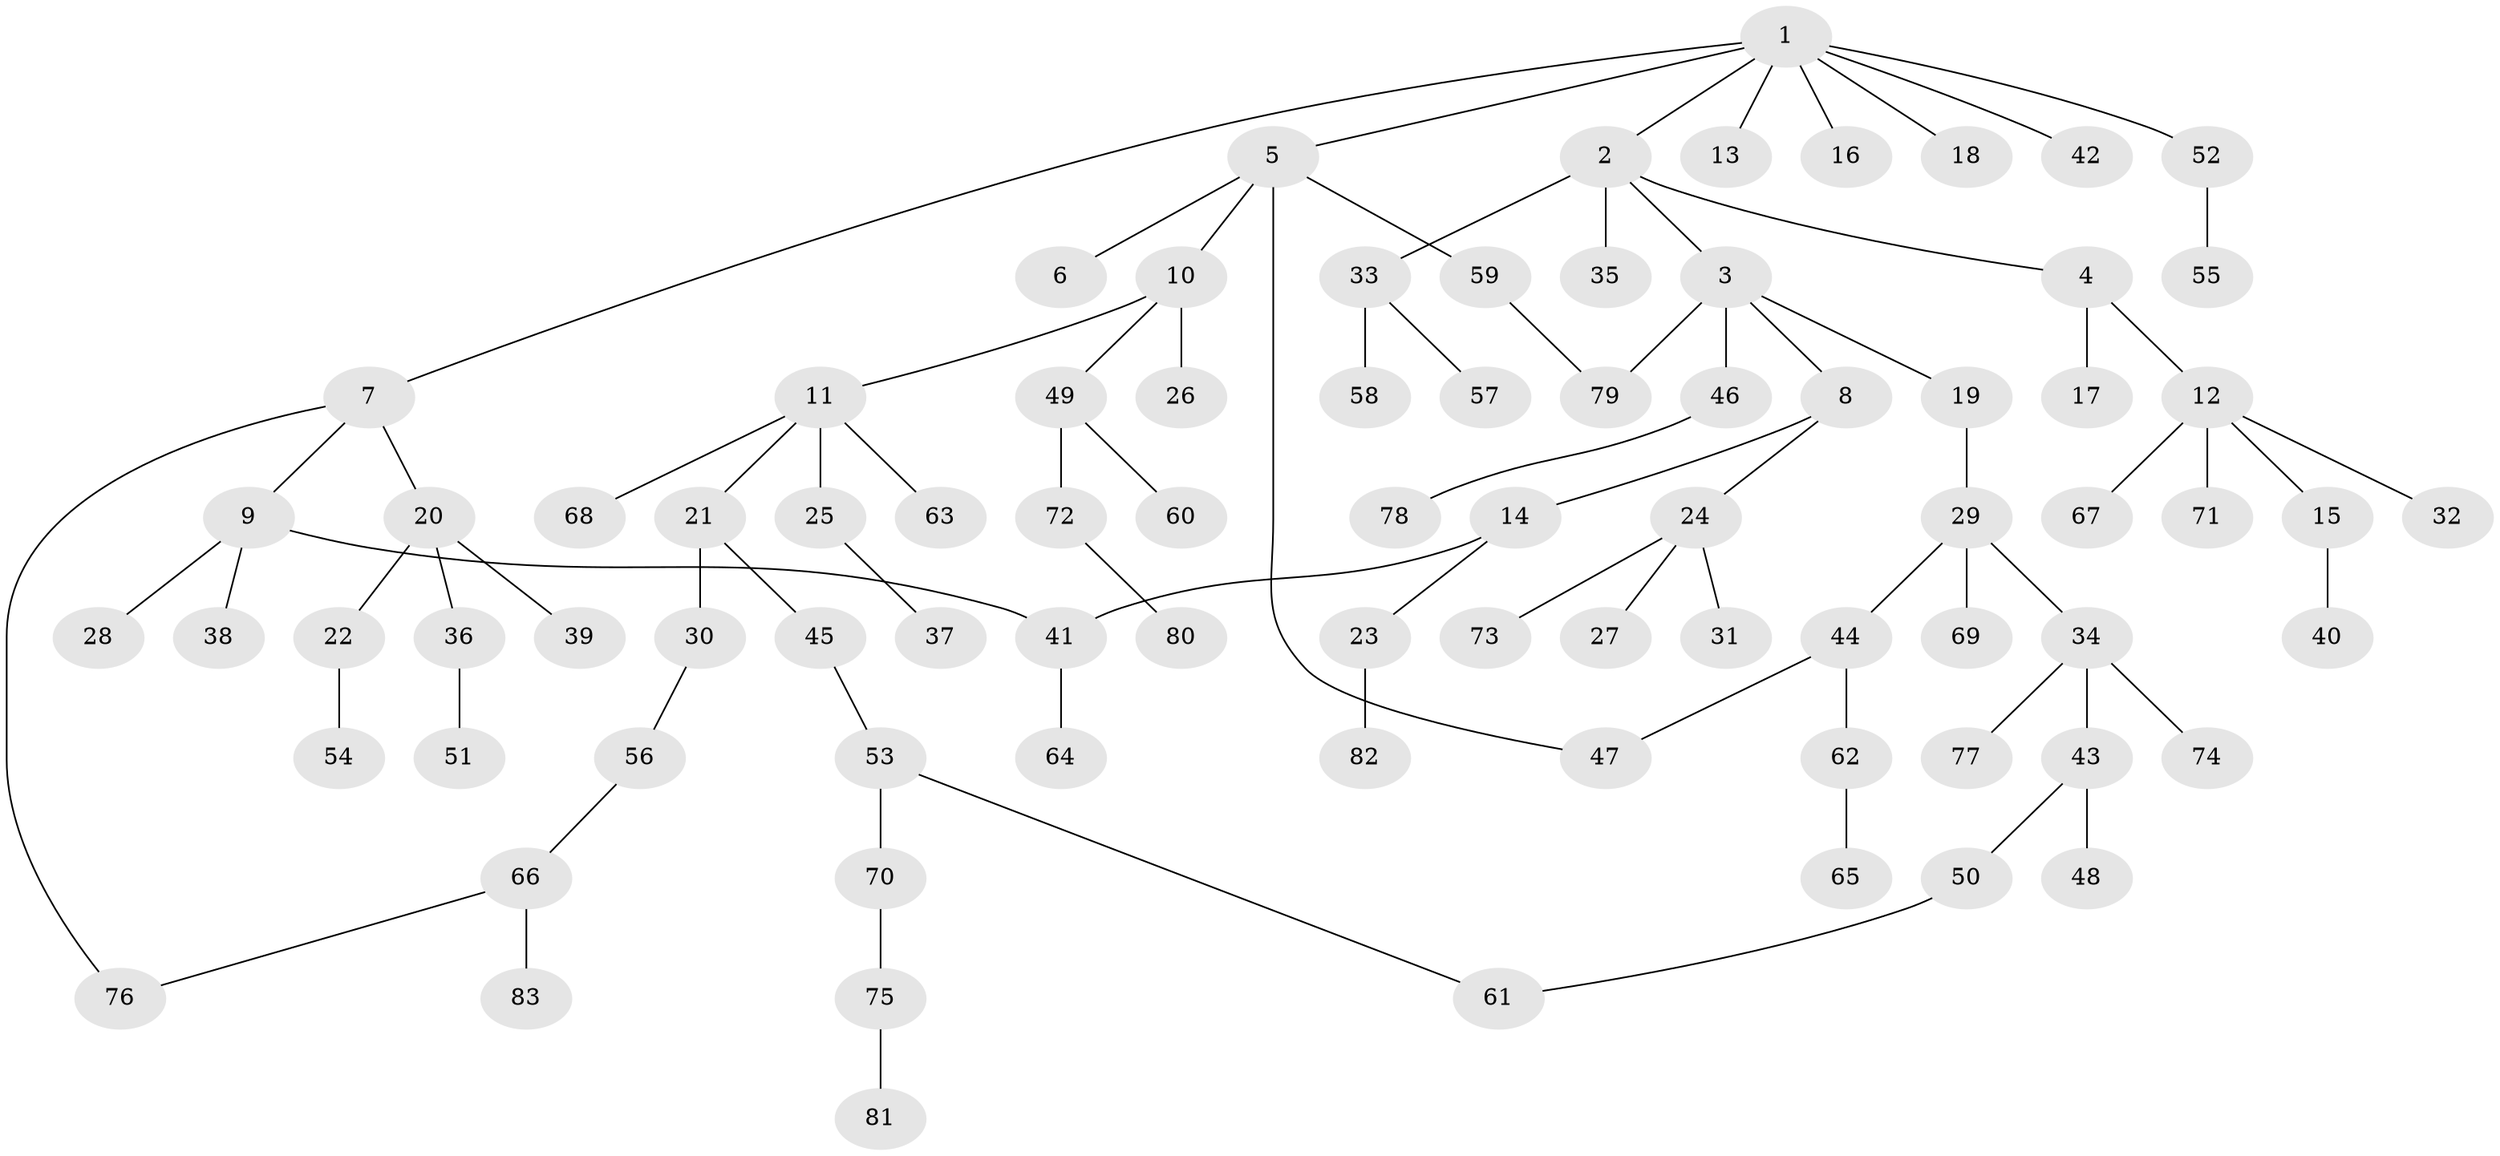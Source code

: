 // coarse degree distribution, {1: 0.9166666666666666, 5: 0.041666666666666664, 19: 0.041666666666666664}
// Generated by graph-tools (version 1.1) at 2025/45/03/04/25 21:45:30]
// undirected, 83 vertices, 87 edges
graph export_dot {
graph [start="1"]
  node [color=gray90,style=filled];
  1;
  2;
  3;
  4;
  5;
  6;
  7;
  8;
  9;
  10;
  11;
  12;
  13;
  14;
  15;
  16;
  17;
  18;
  19;
  20;
  21;
  22;
  23;
  24;
  25;
  26;
  27;
  28;
  29;
  30;
  31;
  32;
  33;
  34;
  35;
  36;
  37;
  38;
  39;
  40;
  41;
  42;
  43;
  44;
  45;
  46;
  47;
  48;
  49;
  50;
  51;
  52;
  53;
  54;
  55;
  56;
  57;
  58;
  59;
  60;
  61;
  62;
  63;
  64;
  65;
  66;
  67;
  68;
  69;
  70;
  71;
  72;
  73;
  74;
  75;
  76;
  77;
  78;
  79;
  80;
  81;
  82;
  83;
  1 -- 2;
  1 -- 5;
  1 -- 7;
  1 -- 13;
  1 -- 16;
  1 -- 18;
  1 -- 42;
  1 -- 52;
  2 -- 3;
  2 -- 4;
  2 -- 33;
  2 -- 35;
  3 -- 8;
  3 -- 19;
  3 -- 46;
  3 -- 79;
  4 -- 12;
  4 -- 17;
  5 -- 6;
  5 -- 10;
  5 -- 47;
  5 -- 59;
  7 -- 9;
  7 -- 20;
  7 -- 76;
  8 -- 14;
  8 -- 24;
  9 -- 28;
  9 -- 38;
  9 -- 41;
  10 -- 11;
  10 -- 26;
  10 -- 49;
  11 -- 21;
  11 -- 25;
  11 -- 63;
  11 -- 68;
  12 -- 15;
  12 -- 32;
  12 -- 67;
  12 -- 71;
  14 -- 23;
  14 -- 41;
  15 -- 40;
  19 -- 29;
  20 -- 22;
  20 -- 36;
  20 -- 39;
  21 -- 30;
  21 -- 45;
  22 -- 54;
  23 -- 82;
  24 -- 27;
  24 -- 31;
  24 -- 73;
  25 -- 37;
  29 -- 34;
  29 -- 44;
  29 -- 69;
  30 -- 56;
  33 -- 57;
  33 -- 58;
  34 -- 43;
  34 -- 74;
  34 -- 77;
  36 -- 51;
  41 -- 64;
  43 -- 48;
  43 -- 50;
  44 -- 62;
  44 -- 47;
  45 -- 53;
  46 -- 78;
  49 -- 60;
  49 -- 72;
  50 -- 61;
  52 -- 55;
  53 -- 61;
  53 -- 70;
  56 -- 66;
  59 -- 79;
  62 -- 65;
  66 -- 83;
  66 -- 76;
  70 -- 75;
  72 -- 80;
  75 -- 81;
}
